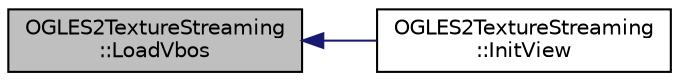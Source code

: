 digraph "OGLES2TextureStreaming::LoadVbos"
{
  edge [fontname="Helvetica",fontsize="10",labelfontname="Helvetica",labelfontsize="10"];
  node [fontname="Helvetica",fontsize="10",shape=record];
  rankdir="LR";
  Node1 [label="OGLES2TextureStreaming\l::LoadVbos",height=0.2,width=0.4,color="black", fillcolor="grey75", style="filled", fontcolor="black"];
  Node1 -> Node2 [dir="back",color="midnightblue",fontsize="10",style="solid",fontname="Helvetica"];
  Node2 [label="OGLES2TextureStreaming\l::InitView",height=0.2,width=0.4,color="black", fillcolor="white", style="filled",URL="$class_o_g_l_e_s2_texture_streaming.html#a4a2f414b0cdc515d045831a446466705"];
}
